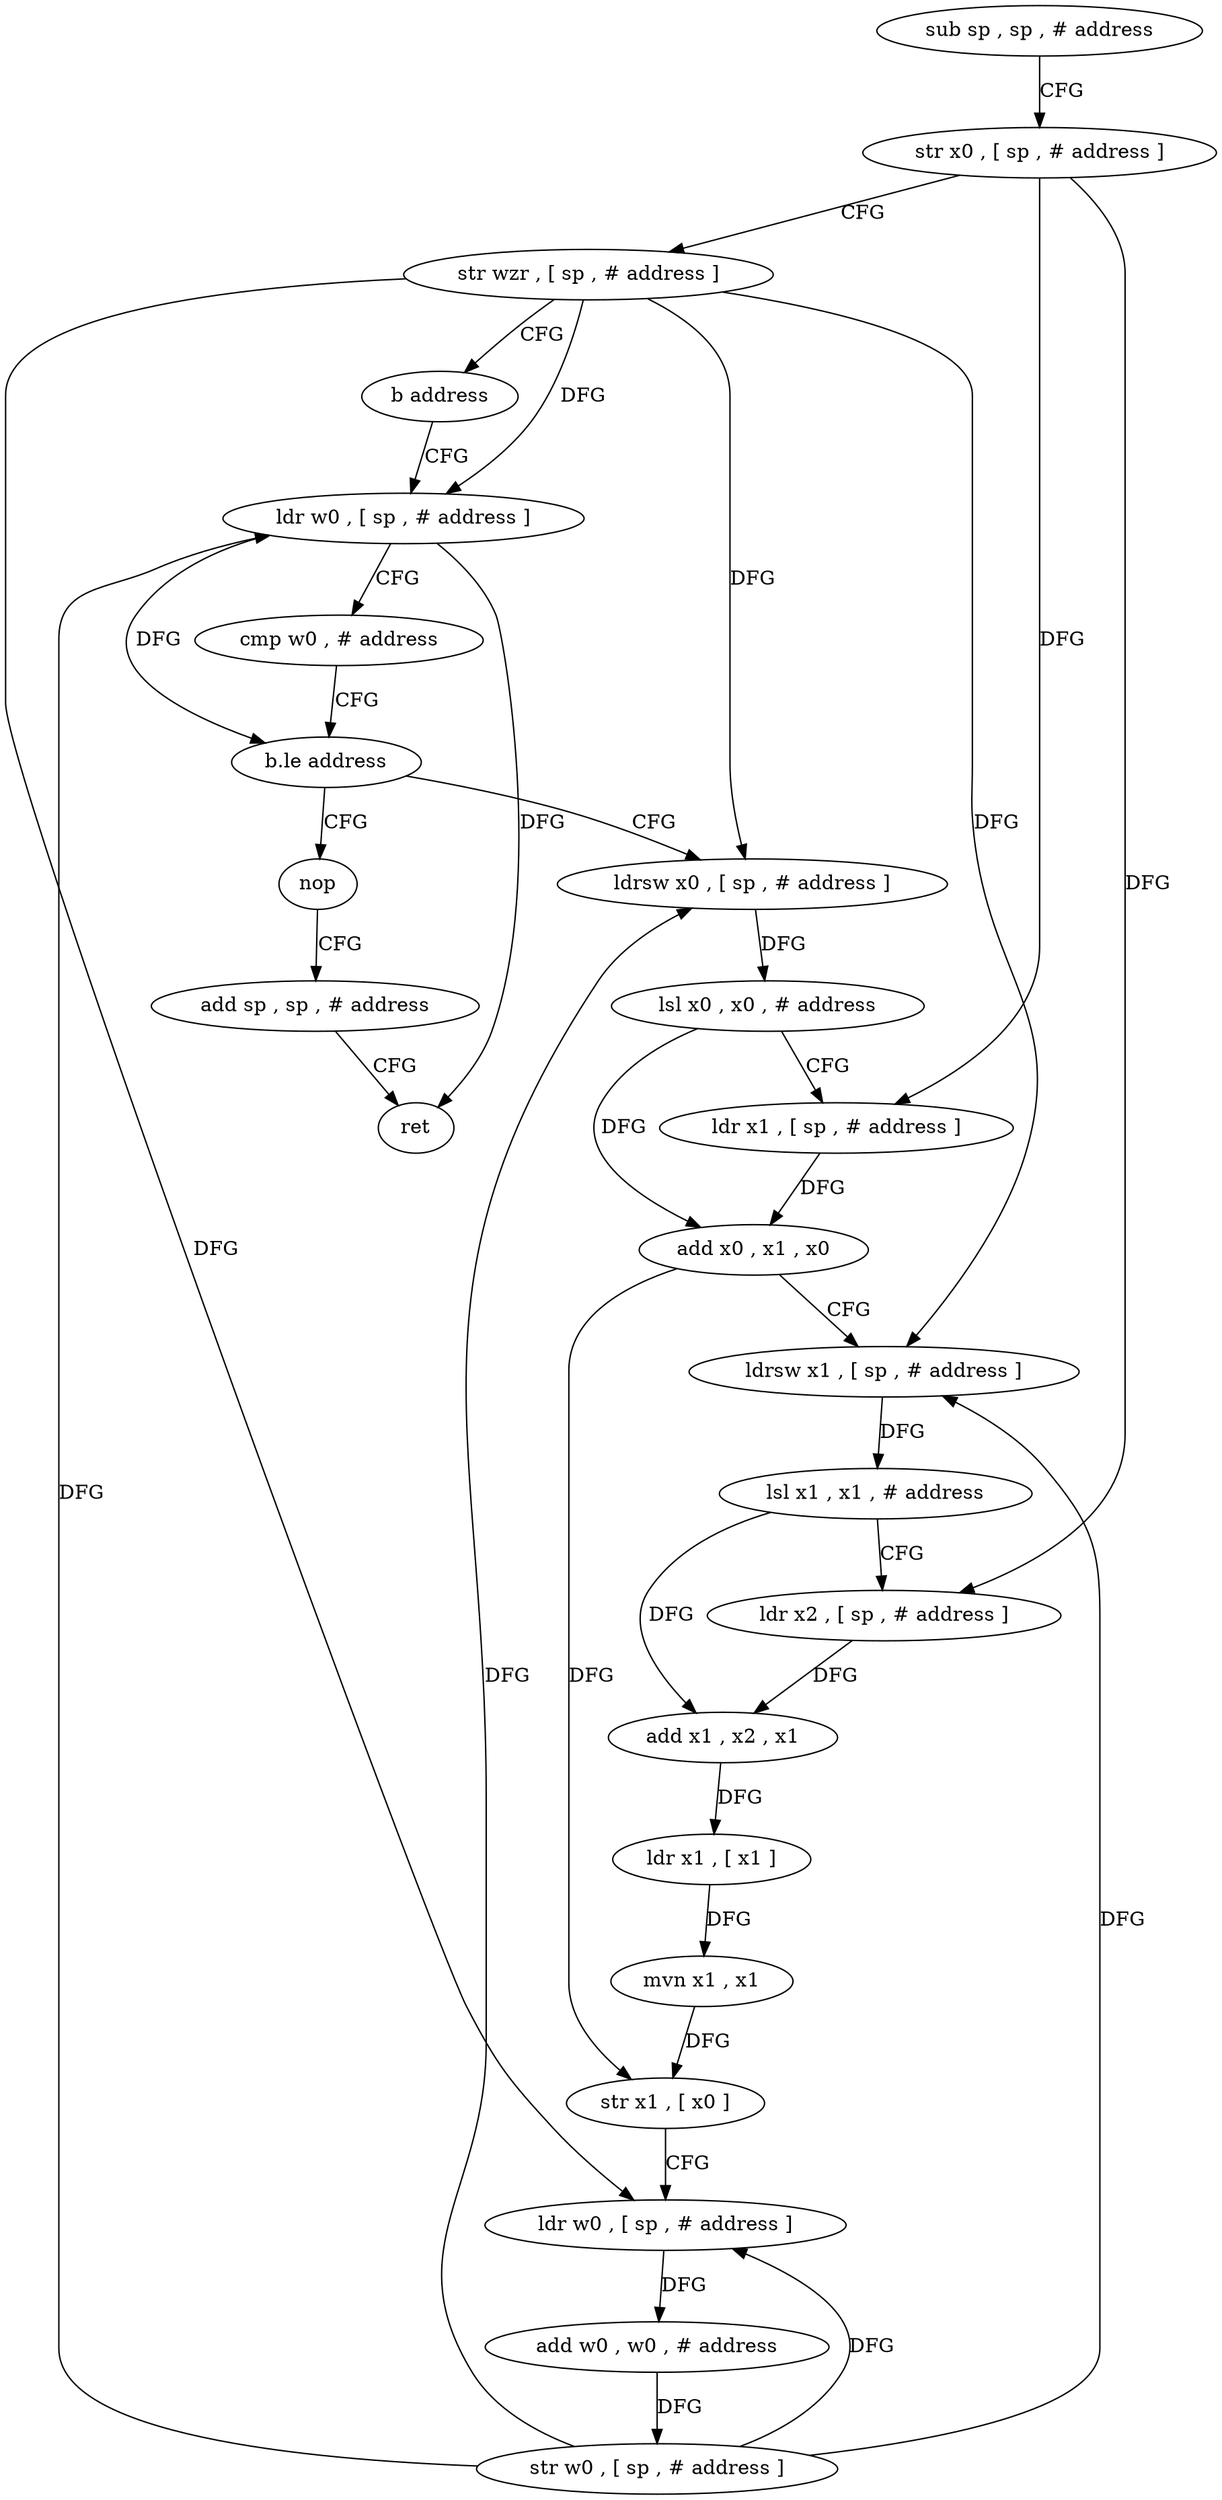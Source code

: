 digraph "func" {
"4382860" [label = "sub sp , sp , # address" ]
"4382864" [label = "str x0 , [ sp , # address ]" ]
"4382868" [label = "str wzr , [ sp , # address ]" ]
"4382872" [label = "b address" ]
"4382932" [label = "ldr w0 , [ sp , # address ]" ]
"4382936" [label = "cmp w0 , # address" ]
"4382940" [label = "b.le address" ]
"4382876" [label = "ldrsw x0 , [ sp , # address ]" ]
"4382944" [label = "nop" ]
"4382880" [label = "lsl x0 , x0 , # address" ]
"4382884" [label = "ldr x1 , [ sp , # address ]" ]
"4382888" [label = "add x0 , x1 , x0" ]
"4382892" [label = "ldrsw x1 , [ sp , # address ]" ]
"4382896" [label = "lsl x1 , x1 , # address" ]
"4382900" [label = "ldr x2 , [ sp , # address ]" ]
"4382904" [label = "add x1 , x2 , x1" ]
"4382908" [label = "ldr x1 , [ x1 ]" ]
"4382912" [label = "mvn x1 , x1" ]
"4382916" [label = "str x1 , [ x0 ]" ]
"4382920" [label = "ldr w0 , [ sp , # address ]" ]
"4382924" [label = "add w0 , w0 , # address" ]
"4382928" [label = "str w0 , [ sp , # address ]" ]
"4382948" [label = "add sp , sp , # address" ]
"4382952" [label = "ret" ]
"4382860" -> "4382864" [ label = "CFG" ]
"4382864" -> "4382868" [ label = "CFG" ]
"4382864" -> "4382884" [ label = "DFG" ]
"4382864" -> "4382900" [ label = "DFG" ]
"4382868" -> "4382872" [ label = "CFG" ]
"4382868" -> "4382932" [ label = "DFG" ]
"4382868" -> "4382876" [ label = "DFG" ]
"4382868" -> "4382892" [ label = "DFG" ]
"4382868" -> "4382920" [ label = "DFG" ]
"4382872" -> "4382932" [ label = "CFG" ]
"4382932" -> "4382936" [ label = "CFG" ]
"4382932" -> "4382940" [ label = "DFG" ]
"4382932" -> "4382952" [ label = "DFG" ]
"4382936" -> "4382940" [ label = "CFG" ]
"4382940" -> "4382876" [ label = "CFG" ]
"4382940" -> "4382944" [ label = "CFG" ]
"4382876" -> "4382880" [ label = "DFG" ]
"4382944" -> "4382948" [ label = "CFG" ]
"4382880" -> "4382884" [ label = "CFG" ]
"4382880" -> "4382888" [ label = "DFG" ]
"4382884" -> "4382888" [ label = "DFG" ]
"4382888" -> "4382892" [ label = "CFG" ]
"4382888" -> "4382916" [ label = "DFG" ]
"4382892" -> "4382896" [ label = "DFG" ]
"4382896" -> "4382900" [ label = "CFG" ]
"4382896" -> "4382904" [ label = "DFG" ]
"4382900" -> "4382904" [ label = "DFG" ]
"4382904" -> "4382908" [ label = "DFG" ]
"4382908" -> "4382912" [ label = "DFG" ]
"4382912" -> "4382916" [ label = "DFG" ]
"4382916" -> "4382920" [ label = "CFG" ]
"4382920" -> "4382924" [ label = "DFG" ]
"4382924" -> "4382928" [ label = "DFG" ]
"4382928" -> "4382932" [ label = "DFG" ]
"4382928" -> "4382876" [ label = "DFG" ]
"4382928" -> "4382892" [ label = "DFG" ]
"4382928" -> "4382920" [ label = "DFG" ]
"4382948" -> "4382952" [ label = "CFG" ]
}
